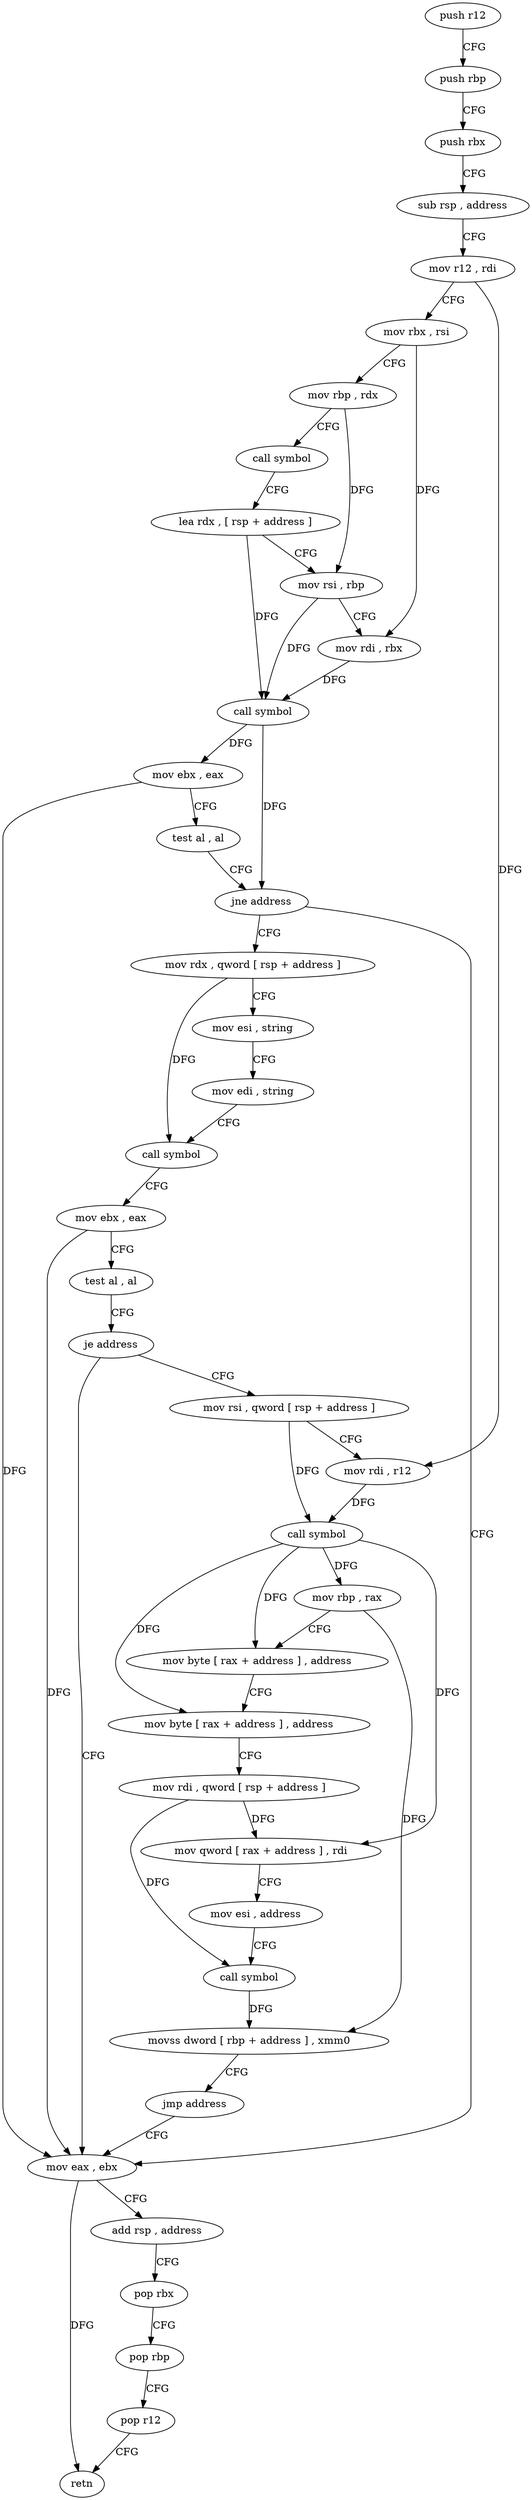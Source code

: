 digraph "func" {
"4254374" [label = "push r12" ]
"4254376" [label = "push rbp" ]
"4254377" [label = "push rbx" ]
"4254378" [label = "sub rsp , address" ]
"4254382" [label = "mov r12 , rdi" ]
"4254385" [label = "mov rbx , rsi" ]
"4254388" [label = "mov rbp , rdx" ]
"4254391" [label = "call symbol" ]
"4254396" [label = "lea rdx , [ rsp + address ]" ]
"4254401" [label = "mov rsi , rbp" ]
"4254404" [label = "mov rdi , rbx" ]
"4254407" [label = "call symbol" ]
"4254412" [label = "mov ebx , eax" ]
"4254414" [label = "test al , al" ]
"4254416" [label = "jne address" ]
"4254429" [label = "mov rdx , qword [ rsp + address ]" ]
"4254418" [label = "mov eax , ebx" ]
"4254434" [label = "mov esi , string" ]
"4254439" [label = "mov edi , string" ]
"4254444" [label = "call symbol" ]
"4254449" [label = "mov ebx , eax" ]
"4254451" [label = "test al , al" ]
"4254453" [label = "je address" ]
"4254455" [label = "mov rsi , qword [ rsp + address ]" ]
"4254420" [label = "add rsp , address" ]
"4254424" [label = "pop rbx" ]
"4254425" [label = "pop rbp" ]
"4254426" [label = "pop r12" ]
"4254428" [label = "retn" ]
"4254460" [label = "mov rdi , r12" ]
"4254463" [label = "call symbol" ]
"4254468" [label = "mov rbp , rax" ]
"4254471" [label = "mov byte [ rax + address ] , address" ]
"4254475" [label = "mov byte [ rax + address ] , address" ]
"4254479" [label = "mov rdi , qword [ rsp + address ]" ]
"4254484" [label = "mov qword [ rax + address ] , rdi" ]
"4254488" [label = "mov esi , address" ]
"4254493" [label = "call symbol" ]
"4254498" [label = "movss dword [ rbp + address ] , xmm0" ]
"4254503" [label = "jmp address" ]
"4254374" -> "4254376" [ label = "CFG" ]
"4254376" -> "4254377" [ label = "CFG" ]
"4254377" -> "4254378" [ label = "CFG" ]
"4254378" -> "4254382" [ label = "CFG" ]
"4254382" -> "4254385" [ label = "CFG" ]
"4254382" -> "4254460" [ label = "DFG" ]
"4254385" -> "4254388" [ label = "CFG" ]
"4254385" -> "4254404" [ label = "DFG" ]
"4254388" -> "4254391" [ label = "CFG" ]
"4254388" -> "4254401" [ label = "DFG" ]
"4254391" -> "4254396" [ label = "CFG" ]
"4254396" -> "4254401" [ label = "CFG" ]
"4254396" -> "4254407" [ label = "DFG" ]
"4254401" -> "4254404" [ label = "CFG" ]
"4254401" -> "4254407" [ label = "DFG" ]
"4254404" -> "4254407" [ label = "DFG" ]
"4254407" -> "4254412" [ label = "DFG" ]
"4254407" -> "4254416" [ label = "DFG" ]
"4254412" -> "4254414" [ label = "CFG" ]
"4254412" -> "4254418" [ label = "DFG" ]
"4254414" -> "4254416" [ label = "CFG" ]
"4254416" -> "4254429" [ label = "CFG" ]
"4254416" -> "4254418" [ label = "CFG" ]
"4254429" -> "4254434" [ label = "CFG" ]
"4254429" -> "4254444" [ label = "DFG" ]
"4254418" -> "4254420" [ label = "CFG" ]
"4254418" -> "4254428" [ label = "DFG" ]
"4254434" -> "4254439" [ label = "CFG" ]
"4254439" -> "4254444" [ label = "CFG" ]
"4254444" -> "4254449" [ label = "CFG" ]
"4254449" -> "4254451" [ label = "CFG" ]
"4254449" -> "4254418" [ label = "DFG" ]
"4254451" -> "4254453" [ label = "CFG" ]
"4254453" -> "4254418" [ label = "CFG" ]
"4254453" -> "4254455" [ label = "CFG" ]
"4254455" -> "4254460" [ label = "CFG" ]
"4254455" -> "4254463" [ label = "DFG" ]
"4254420" -> "4254424" [ label = "CFG" ]
"4254424" -> "4254425" [ label = "CFG" ]
"4254425" -> "4254426" [ label = "CFG" ]
"4254426" -> "4254428" [ label = "CFG" ]
"4254460" -> "4254463" [ label = "DFG" ]
"4254463" -> "4254468" [ label = "DFG" ]
"4254463" -> "4254471" [ label = "DFG" ]
"4254463" -> "4254475" [ label = "DFG" ]
"4254463" -> "4254484" [ label = "DFG" ]
"4254468" -> "4254471" [ label = "CFG" ]
"4254468" -> "4254498" [ label = "DFG" ]
"4254471" -> "4254475" [ label = "CFG" ]
"4254475" -> "4254479" [ label = "CFG" ]
"4254479" -> "4254484" [ label = "DFG" ]
"4254479" -> "4254493" [ label = "DFG" ]
"4254484" -> "4254488" [ label = "CFG" ]
"4254488" -> "4254493" [ label = "CFG" ]
"4254493" -> "4254498" [ label = "DFG" ]
"4254498" -> "4254503" [ label = "CFG" ]
"4254503" -> "4254418" [ label = "CFG" ]
}
